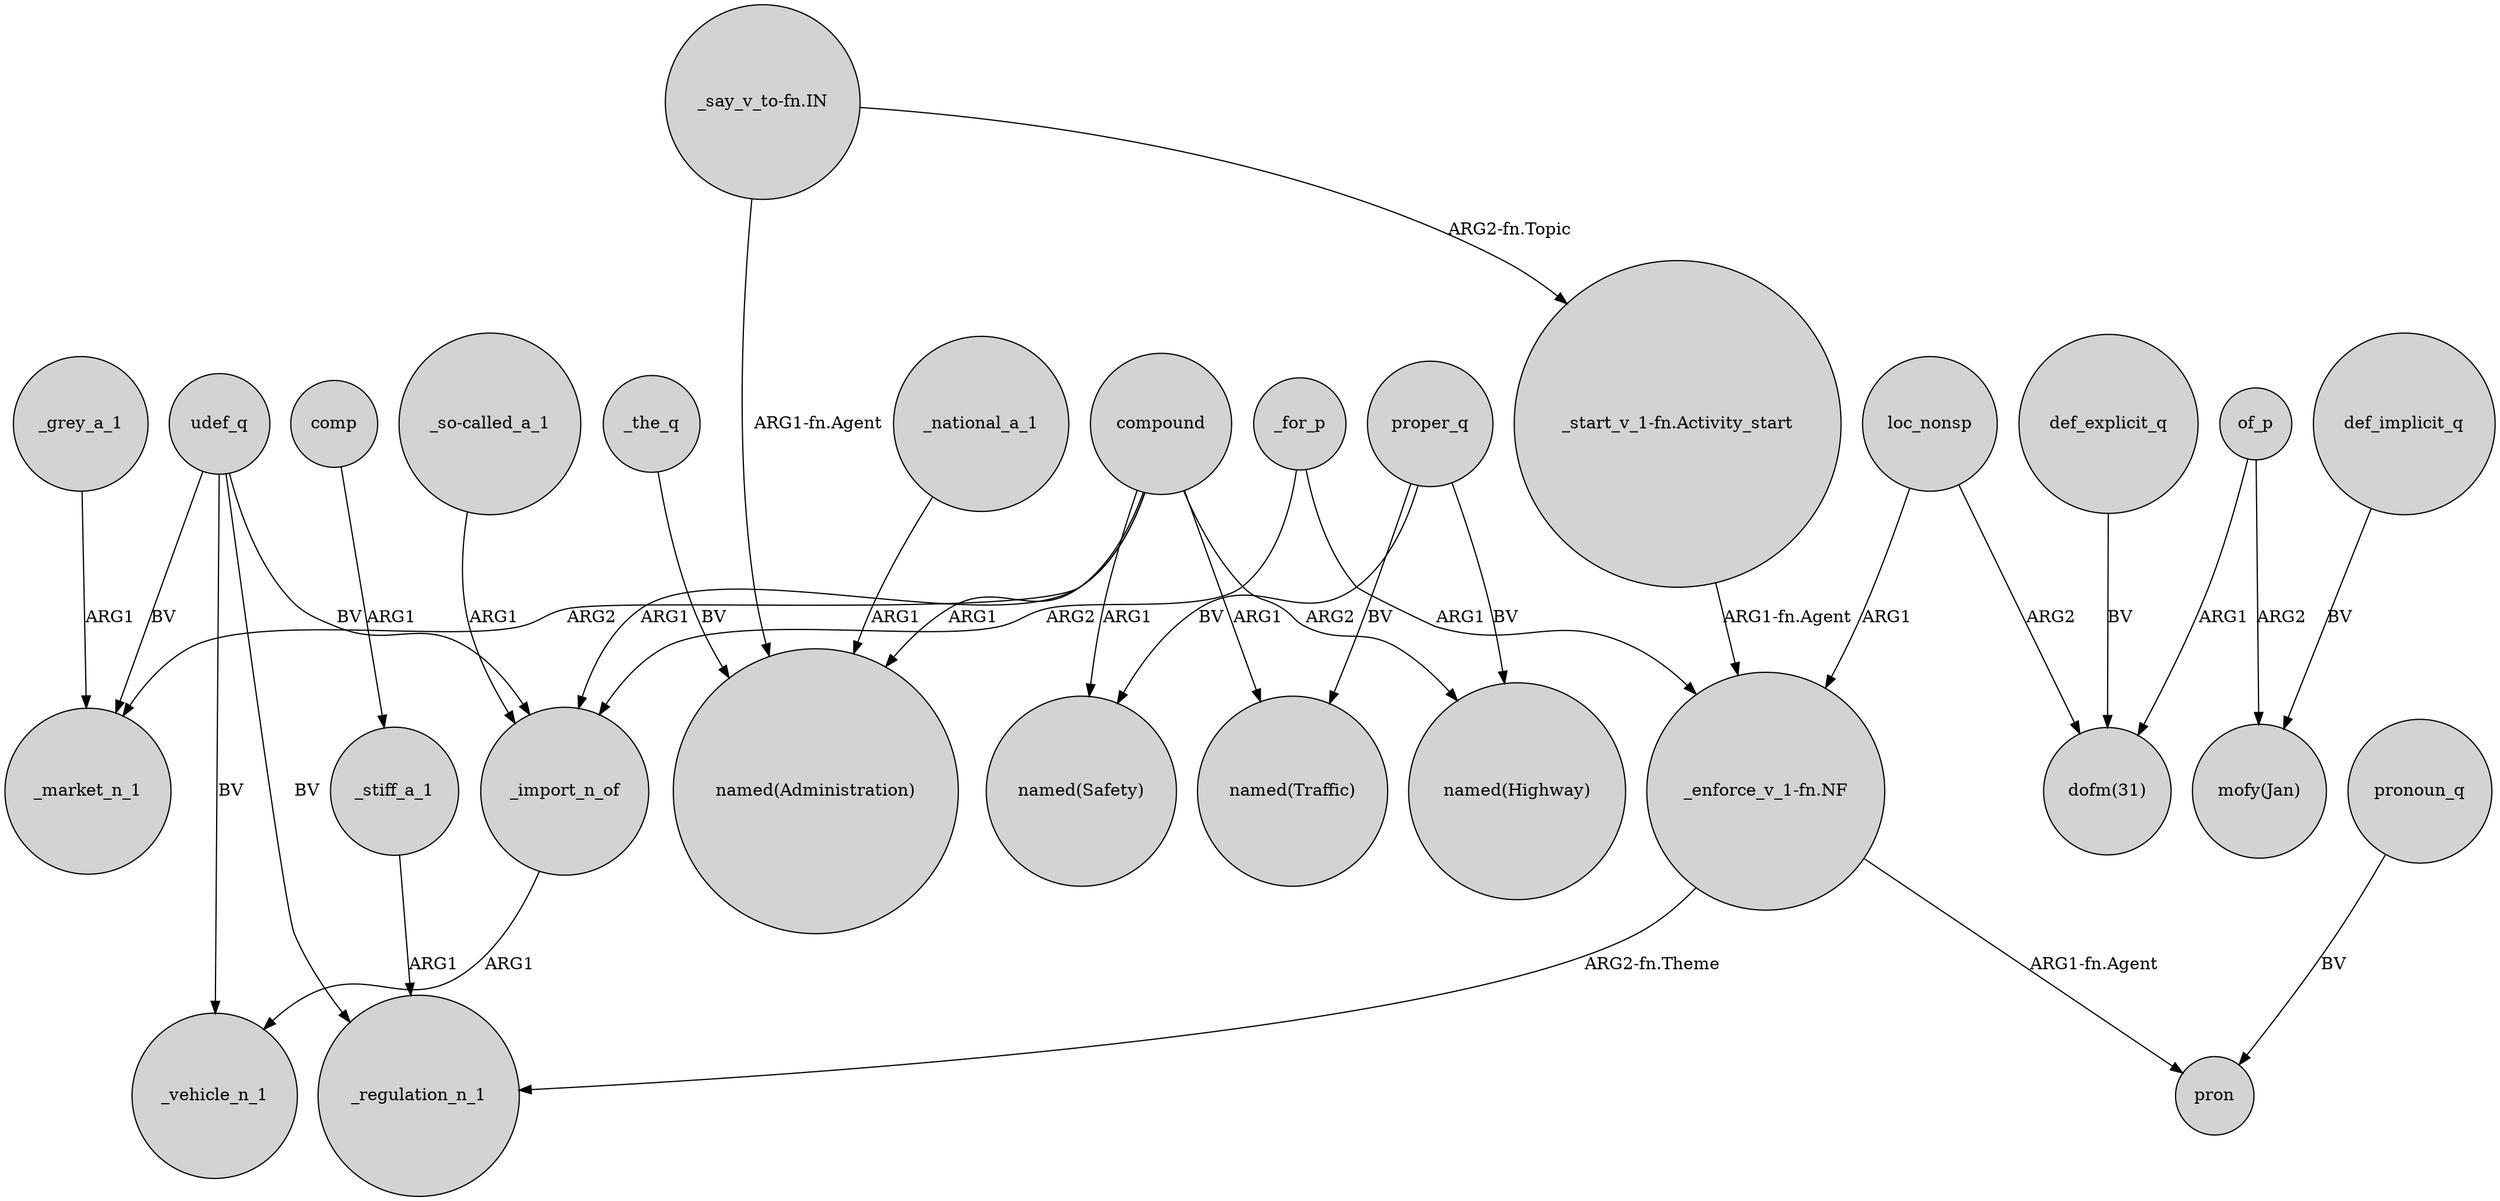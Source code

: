digraph {
	node [shape=circle style=filled]
	compound -> _market_n_1 [label=ARG2]
	"_say_v_to-fn.IN" -> "named(Administration)" [label="ARG1-fn.Agent"]
	"_say_v_to-fn.IN" -> "_start_v_1-fn.Activity_start" [label="ARG2-fn.Topic"]
	loc_nonsp -> "_enforce_v_1-fn.NF" [label=ARG1]
	"_enforce_v_1-fn.NF" -> _regulation_n_1 [label="ARG2-fn.Theme"]
	_national_a_1 -> "named(Administration)" [label=ARG1]
	_import_n_of -> _vehicle_n_1 [label=ARG1]
	loc_nonsp -> "dofm(31)" [label=ARG2]
	_for_p -> _import_n_of [label=ARG2]
	def_explicit_q -> "dofm(31)" [label=BV]
	udef_q -> _market_n_1 [label=BV]
	_grey_a_1 -> _market_n_1 [label=ARG1]
	of_p -> "dofm(31)" [label=ARG1]
	udef_q -> _vehicle_n_1 [label=BV]
	compound -> "named(Administration)" [label=ARG1]
	"_enforce_v_1-fn.NF" -> pron [label="ARG1-fn.Agent"]
	proper_q -> "named(Highway)" [label=BV]
	compound -> "named(Highway)" [label=ARG2]
	pronoun_q -> pron [label=BV]
	def_implicit_q -> "mofy(Jan)" [label=BV]
	_the_q -> "named(Administration)" [label=BV]
	_stiff_a_1 -> _regulation_n_1 [label=ARG1]
	compound -> "named(Safety)" [label=ARG1]
	comp -> _stiff_a_1 [label=ARG1]
	proper_q -> "named(Safety)" [label=BV]
	compound -> "named(Traffic)" [label=ARG1]
	udef_q -> _import_n_of [label=BV]
	proper_q -> "named(Traffic)" [label=BV]
	"_so-called_a_1" -> _import_n_of [label=ARG1]
	"_start_v_1-fn.Activity_start" -> "_enforce_v_1-fn.NF" [label="ARG1-fn.Agent"]
	udef_q -> _regulation_n_1 [label=BV]
	of_p -> "mofy(Jan)" [label=ARG2]
	compound -> _import_n_of [label=ARG1]
	_for_p -> "_enforce_v_1-fn.NF" [label=ARG1]
}
